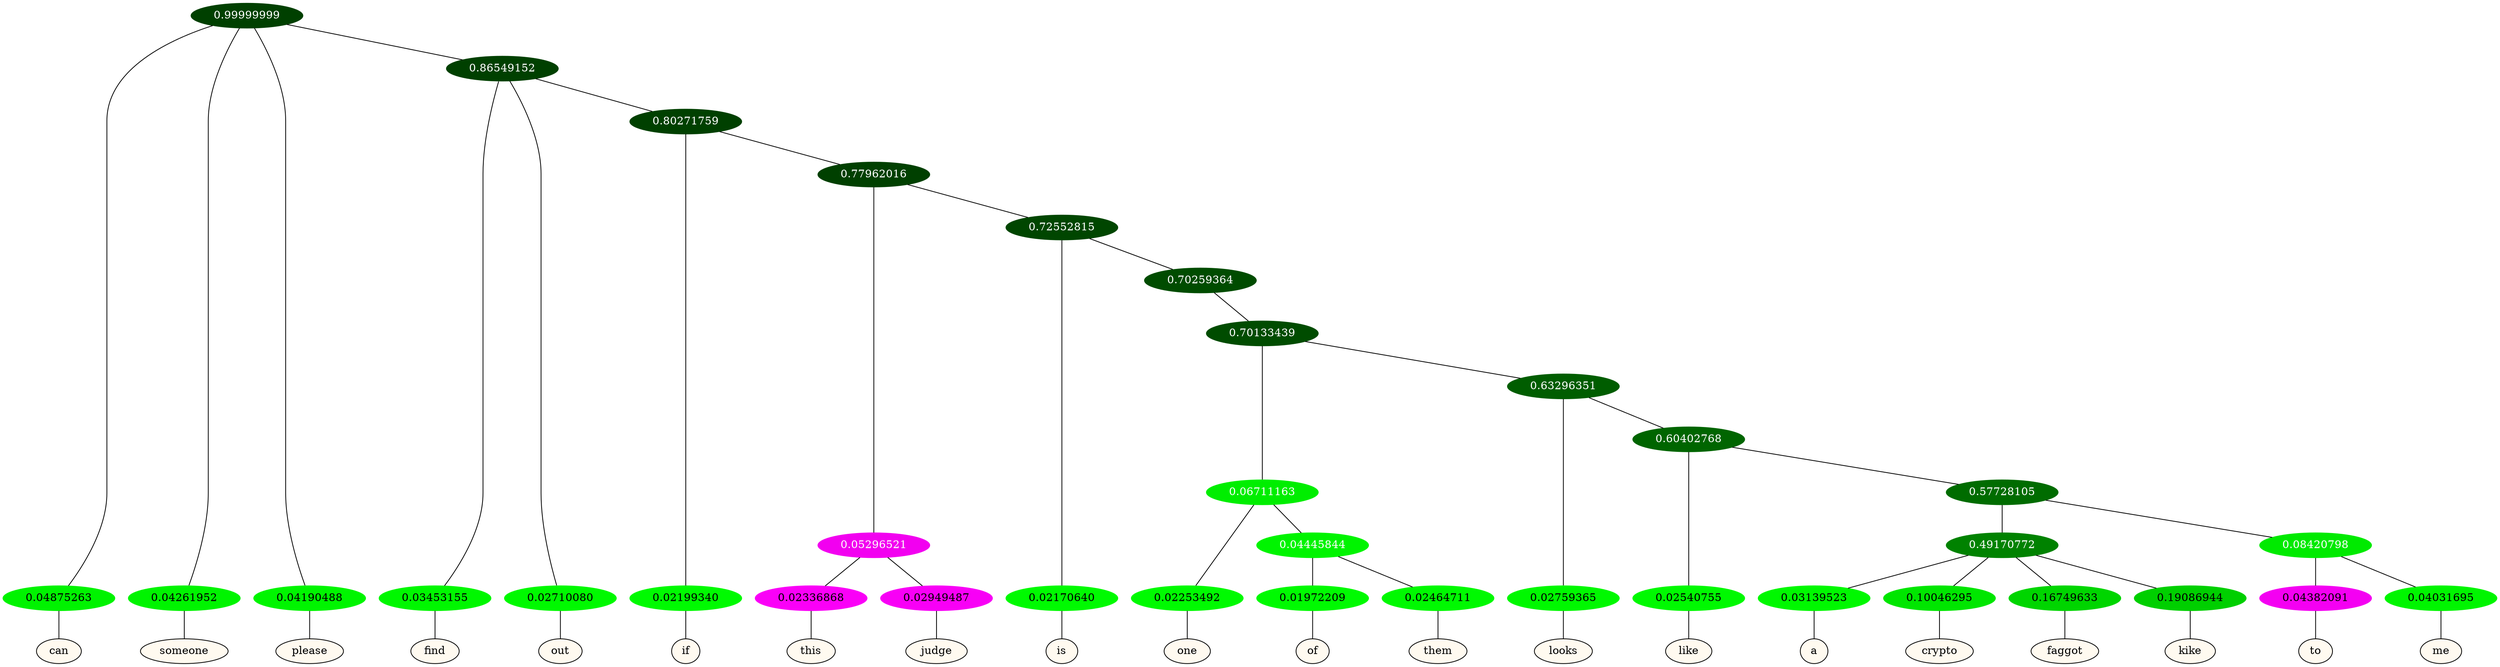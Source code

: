 graph {
	node [format=png height=0.15 nodesep=0.001 ordering=out overlap=prism overlap_scaling=0.01 ranksep=0.001 ratio=0.2 style=filled width=0.15]
	{
		rank=same
		a_w_1 [label=can color=black fillcolor=floralwhite style="filled,solid"]
		a_w_2 [label=someone color=black fillcolor=floralwhite style="filled,solid"]
		a_w_3 [label=please color=black fillcolor=floralwhite style="filled,solid"]
		a_w_5 [label=find color=black fillcolor=floralwhite style="filled,solid"]
		a_w_6 [label=out color=black fillcolor=floralwhite style="filled,solid"]
		a_w_8 [label=if color=black fillcolor=floralwhite style="filled,solid"]
		a_w_12 [label=this color=black fillcolor=floralwhite style="filled,solid"]
		a_w_13 [label=judge color=black fillcolor=floralwhite style="filled,solid"]
		a_w_14 [label=is color=black fillcolor=floralwhite style="filled,solid"]
		a_w_19 [label=one color=black fillcolor=floralwhite style="filled,solid"]
		a_w_23 [label=of color=black fillcolor=floralwhite style="filled,solid"]
		a_w_24 [label=them color=black fillcolor=floralwhite style="filled,solid"]
		a_w_21 [label=looks color=black fillcolor=floralwhite style="filled,solid"]
		a_w_25 [label=like color=black fillcolor=floralwhite style="filled,solid"]
		a_w_29 [label=a color=black fillcolor=floralwhite style="filled,solid"]
		a_w_30 [label=crypto color=black fillcolor=floralwhite style="filled,solid"]
		a_w_31 [label=faggot color=black fillcolor=floralwhite style="filled,solid"]
		a_w_32 [label=kike color=black fillcolor=floralwhite style="filled,solid"]
		a_w_33 [label=to color=black fillcolor=floralwhite style="filled,solid"]
		a_w_34 [label=me color=black fillcolor=floralwhite style="filled,solid"]
	}
	a_n_1 -- a_w_1
	a_n_2 -- a_w_2
	a_n_3 -- a_w_3
	a_n_5 -- a_w_5
	a_n_6 -- a_w_6
	a_n_8 -- a_w_8
	a_n_12 -- a_w_12
	a_n_13 -- a_w_13
	a_n_14 -- a_w_14
	a_n_19 -- a_w_19
	a_n_23 -- a_w_23
	a_n_24 -- a_w_24
	a_n_21 -- a_w_21
	a_n_25 -- a_w_25
	a_n_29 -- a_w_29
	a_n_30 -- a_w_30
	a_n_31 -- a_w_31
	a_n_32 -- a_w_32
	a_n_33 -- a_w_33
	a_n_34 -- a_w_34
	{
		rank=same
		a_n_1 [label=0.04875263 color="0.334 1.000 0.951" fontcolor=black]
		a_n_2 [label=0.04261952 color="0.334 1.000 0.957" fontcolor=black]
		a_n_3 [label=0.04190488 color="0.334 1.000 0.958" fontcolor=black]
		a_n_5 [label=0.03453155 color="0.334 1.000 0.965" fontcolor=black]
		a_n_6 [label=0.02710080 color="0.334 1.000 0.973" fontcolor=black]
		a_n_8 [label=0.02199340 color="0.334 1.000 0.978" fontcolor=black]
		a_n_12 [label=0.02336868 color="0.835 1.000 0.977" fontcolor=black]
		a_n_13 [label=0.02949487 color="0.835 1.000 0.971" fontcolor=black]
		a_n_14 [label=0.02170640 color="0.334 1.000 0.978" fontcolor=black]
		a_n_19 [label=0.02253492 color="0.334 1.000 0.977" fontcolor=black]
		a_n_23 [label=0.01972209 color="0.334 1.000 0.980" fontcolor=black]
		a_n_24 [label=0.02464711 color="0.334 1.000 0.975" fontcolor=black]
		a_n_21 [label=0.02759365 color="0.334 1.000 0.972" fontcolor=black]
		a_n_25 [label=0.02540755 color="0.334 1.000 0.975" fontcolor=black]
		a_n_29 [label=0.03139523 color="0.334 1.000 0.969" fontcolor=black]
		a_n_30 [label=0.10046295 color="0.334 1.000 0.900" fontcolor=black]
		a_n_31 [label=0.16749633 color="0.334 1.000 0.833" fontcolor=black]
		a_n_32 [label=0.19086944 color="0.334 1.000 0.809" fontcolor=black]
		a_n_33 [label=0.04382091 color="0.835 1.000 0.956" fontcolor=black]
		a_n_34 [label=0.04031695 color="0.334 1.000 0.960" fontcolor=black]
	}
	a_n_0 [label=0.99999999 color="0.334 1.000 0.250" fontcolor=grey99]
	a_n_0 -- a_n_1
	a_n_0 -- a_n_2
	a_n_0 -- a_n_3
	a_n_4 [label=0.86549152 color="0.334 1.000 0.250" fontcolor=grey99]
	a_n_0 -- a_n_4
	a_n_4 -- a_n_5
	a_n_4 -- a_n_6
	a_n_7 [label=0.80271759 color="0.334 1.000 0.250" fontcolor=grey99]
	a_n_4 -- a_n_7
	a_n_7 -- a_n_8
	a_n_9 [label=0.77962016 color="0.334 1.000 0.250" fontcolor=grey99]
	a_n_7 -- a_n_9
	a_n_10 [label=0.05296521 color="0.835 1.000 0.947" fontcolor=grey99]
	a_n_9 -- a_n_10
	a_n_11 [label=0.72552815 color="0.334 1.000 0.274" fontcolor=grey99]
	a_n_9 -- a_n_11
	a_n_10 -- a_n_12
	a_n_10 -- a_n_13
	a_n_11 -- a_n_14
	a_n_15 [label=0.70259364 color="0.334 1.000 0.297" fontcolor=grey99]
	a_n_11 -- a_n_15
	a_n_16 [label=0.70133439 color="0.334 1.000 0.299" fontcolor=grey99]
	a_n_15 -- a_n_16
	a_n_17 [label=0.06711163 color="0.334 1.000 0.933" fontcolor=grey99]
	a_n_16 -- a_n_17
	a_n_18 [label=0.63296351 color="0.334 1.000 0.367" fontcolor=grey99]
	a_n_16 -- a_n_18
	a_n_17 -- a_n_19
	a_n_20 [label=0.04445844 color="0.334 1.000 0.956" fontcolor=grey99]
	a_n_17 -- a_n_20
	a_n_18 -- a_n_21
	a_n_22 [label=0.60402768 color="0.334 1.000 0.396" fontcolor=grey99]
	a_n_18 -- a_n_22
	a_n_20 -- a_n_23
	a_n_20 -- a_n_24
	a_n_22 -- a_n_25
	a_n_26 [label=0.57728105 color="0.334 1.000 0.423" fontcolor=grey99]
	a_n_22 -- a_n_26
	a_n_27 [label=0.49170772 color="0.334 1.000 0.508" fontcolor=grey99]
	a_n_26 -- a_n_27
	a_n_28 [label=0.08420798 color="0.334 1.000 0.916" fontcolor=grey99]
	a_n_26 -- a_n_28
	a_n_27 -- a_n_29
	a_n_27 -- a_n_30
	a_n_27 -- a_n_31
	a_n_27 -- a_n_32
	a_n_28 -- a_n_33
	a_n_28 -- a_n_34
}
